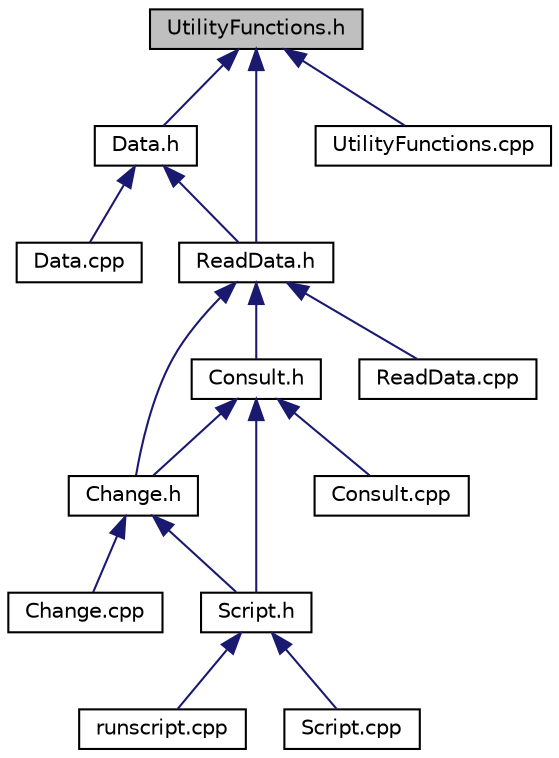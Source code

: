 digraph "UtilityFunctions.h"
{
 // LATEX_PDF_SIZE
  edge [fontname="Helvetica",fontsize="10",labelfontname="Helvetica",labelfontsize="10"];
  node [fontname="Helvetica",fontsize="10",shape=record];
  Node1 [label="UtilityFunctions.h",height=0.2,width=0.4,color="black", fillcolor="grey75", style="filled", fontcolor="black",tooltip="This file contains utility functions for string and data manipulation."];
  Node1 -> Node2 [dir="back",color="midnightblue",fontsize="10",style="solid"];
  Node2 [label="Data.h",height=0.2,width=0.4,color="black", fillcolor="white", style="filled",URL="$Data_8h.html",tooltip="Header file containing class definitions for Class, Schedule, Student, and StudentBST."];
  Node2 -> Node3 [dir="back",color="midnightblue",fontsize="10",style="solid"];
  Node3 [label="Data.cpp",height=0.2,width=0.4,color="black", fillcolor="white", style="filled",URL="$Data_8cpp.html",tooltip="Implementation of the classes and functions defined in Data.h."];
  Node2 -> Node4 [dir="back",color="midnightblue",fontsize="10",style="solid"];
  Node4 [label="ReadData.h",height=0.2,width=0.4,color="black", fillcolor="white", style="filled",URL="$ReadData_8h.html",tooltip="Header file containing class definitions for ReadData and System, as well as related data structures."];
  Node4 -> Node5 [dir="back",color="midnightblue",fontsize="10",style="solid"];
  Node5 [label="Change.h",height=0.2,width=0.4,color="black", fillcolor="white", style="filled",URL="$Change_8h.html",tooltip="Header file for the Change class."];
  Node5 -> Node6 [dir="back",color="midnightblue",fontsize="10",style="solid"];
  Node6 [label="Change.cpp",height=0.2,width=0.4,color="black", fillcolor="white", style="filled",URL="$Change_8cpp.html",tooltip="Implementation of the Change class that handles student class and UC changes."];
  Node5 -> Node7 [dir="back",color="midnightblue",fontsize="10",style="solid"];
  Node7 [label="Script.h",height=0.2,width=0.4,color="black", fillcolor="white", style="filled",URL="$Script_8h.html",tooltip="Defines the Script class for interacting with the \"LEIC Schedules\" system."];
  Node7 -> Node8 [dir="back",color="midnightblue",fontsize="10",style="solid"];
  Node8 [label="runscript.cpp",height=0.2,width=0.4,color="black", fillcolor="white", style="filled",URL="$runscript_8cpp.html",tooltip="A simple C++ program that initializes a Script instance and runs it."];
  Node7 -> Node9 [dir="back",color="midnightblue",fontsize="10",style="solid"];
  Node9 [label="Script.cpp",height=0.2,width=0.4,color="black", fillcolor="white", style="filled",URL="$Script_8cpp.html",tooltip="Implementation of the Script class methods."];
  Node4 -> Node10 [dir="back",color="midnightblue",fontsize="10",style="solid"];
  Node10 [label="Consult.h",height=0.2,width=0.4,color="black", fillcolor="white", style="filled",URL="$Consult_8h.html",tooltip="Header file containing class definitions for Consult."];
  Node10 -> Node5 [dir="back",color="midnightblue",fontsize="10",style="solid"];
  Node10 -> Node11 [dir="back",color="midnightblue",fontsize="10",style="solid"];
  Node11 [label="Consult.cpp",height=0.2,width=0.4,color="black", fillcolor="white", style="filled",URL="$Consult_8cpp.html",tooltip="Implementation of the classes and functions defined in Consult.h."];
  Node10 -> Node7 [dir="back",color="midnightblue",fontsize="10",style="solid"];
  Node4 -> Node12 [dir="back",color="midnightblue",fontsize="10",style="solid"];
  Node12 [label="ReadData.cpp",height=0.2,width=0.4,color="black", fillcolor="white", style="filled",URL="$ReadData_8cpp.html",tooltip="Implementation of the classes and functions defined in ReadData.h."];
  Node1 -> Node4 [dir="back",color="midnightblue",fontsize="10",style="solid"];
  Node1 -> Node13 [dir="back",color="midnightblue",fontsize="10",style="solid"];
  Node13 [label="UtilityFunctions.cpp",height=0.2,width=0.4,color="black", fillcolor="white", style="filled",URL="$UtilityFunctions_8cpp.html",tooltip="Implementation of the functions in 'UtilityFunction.h'."];
}
